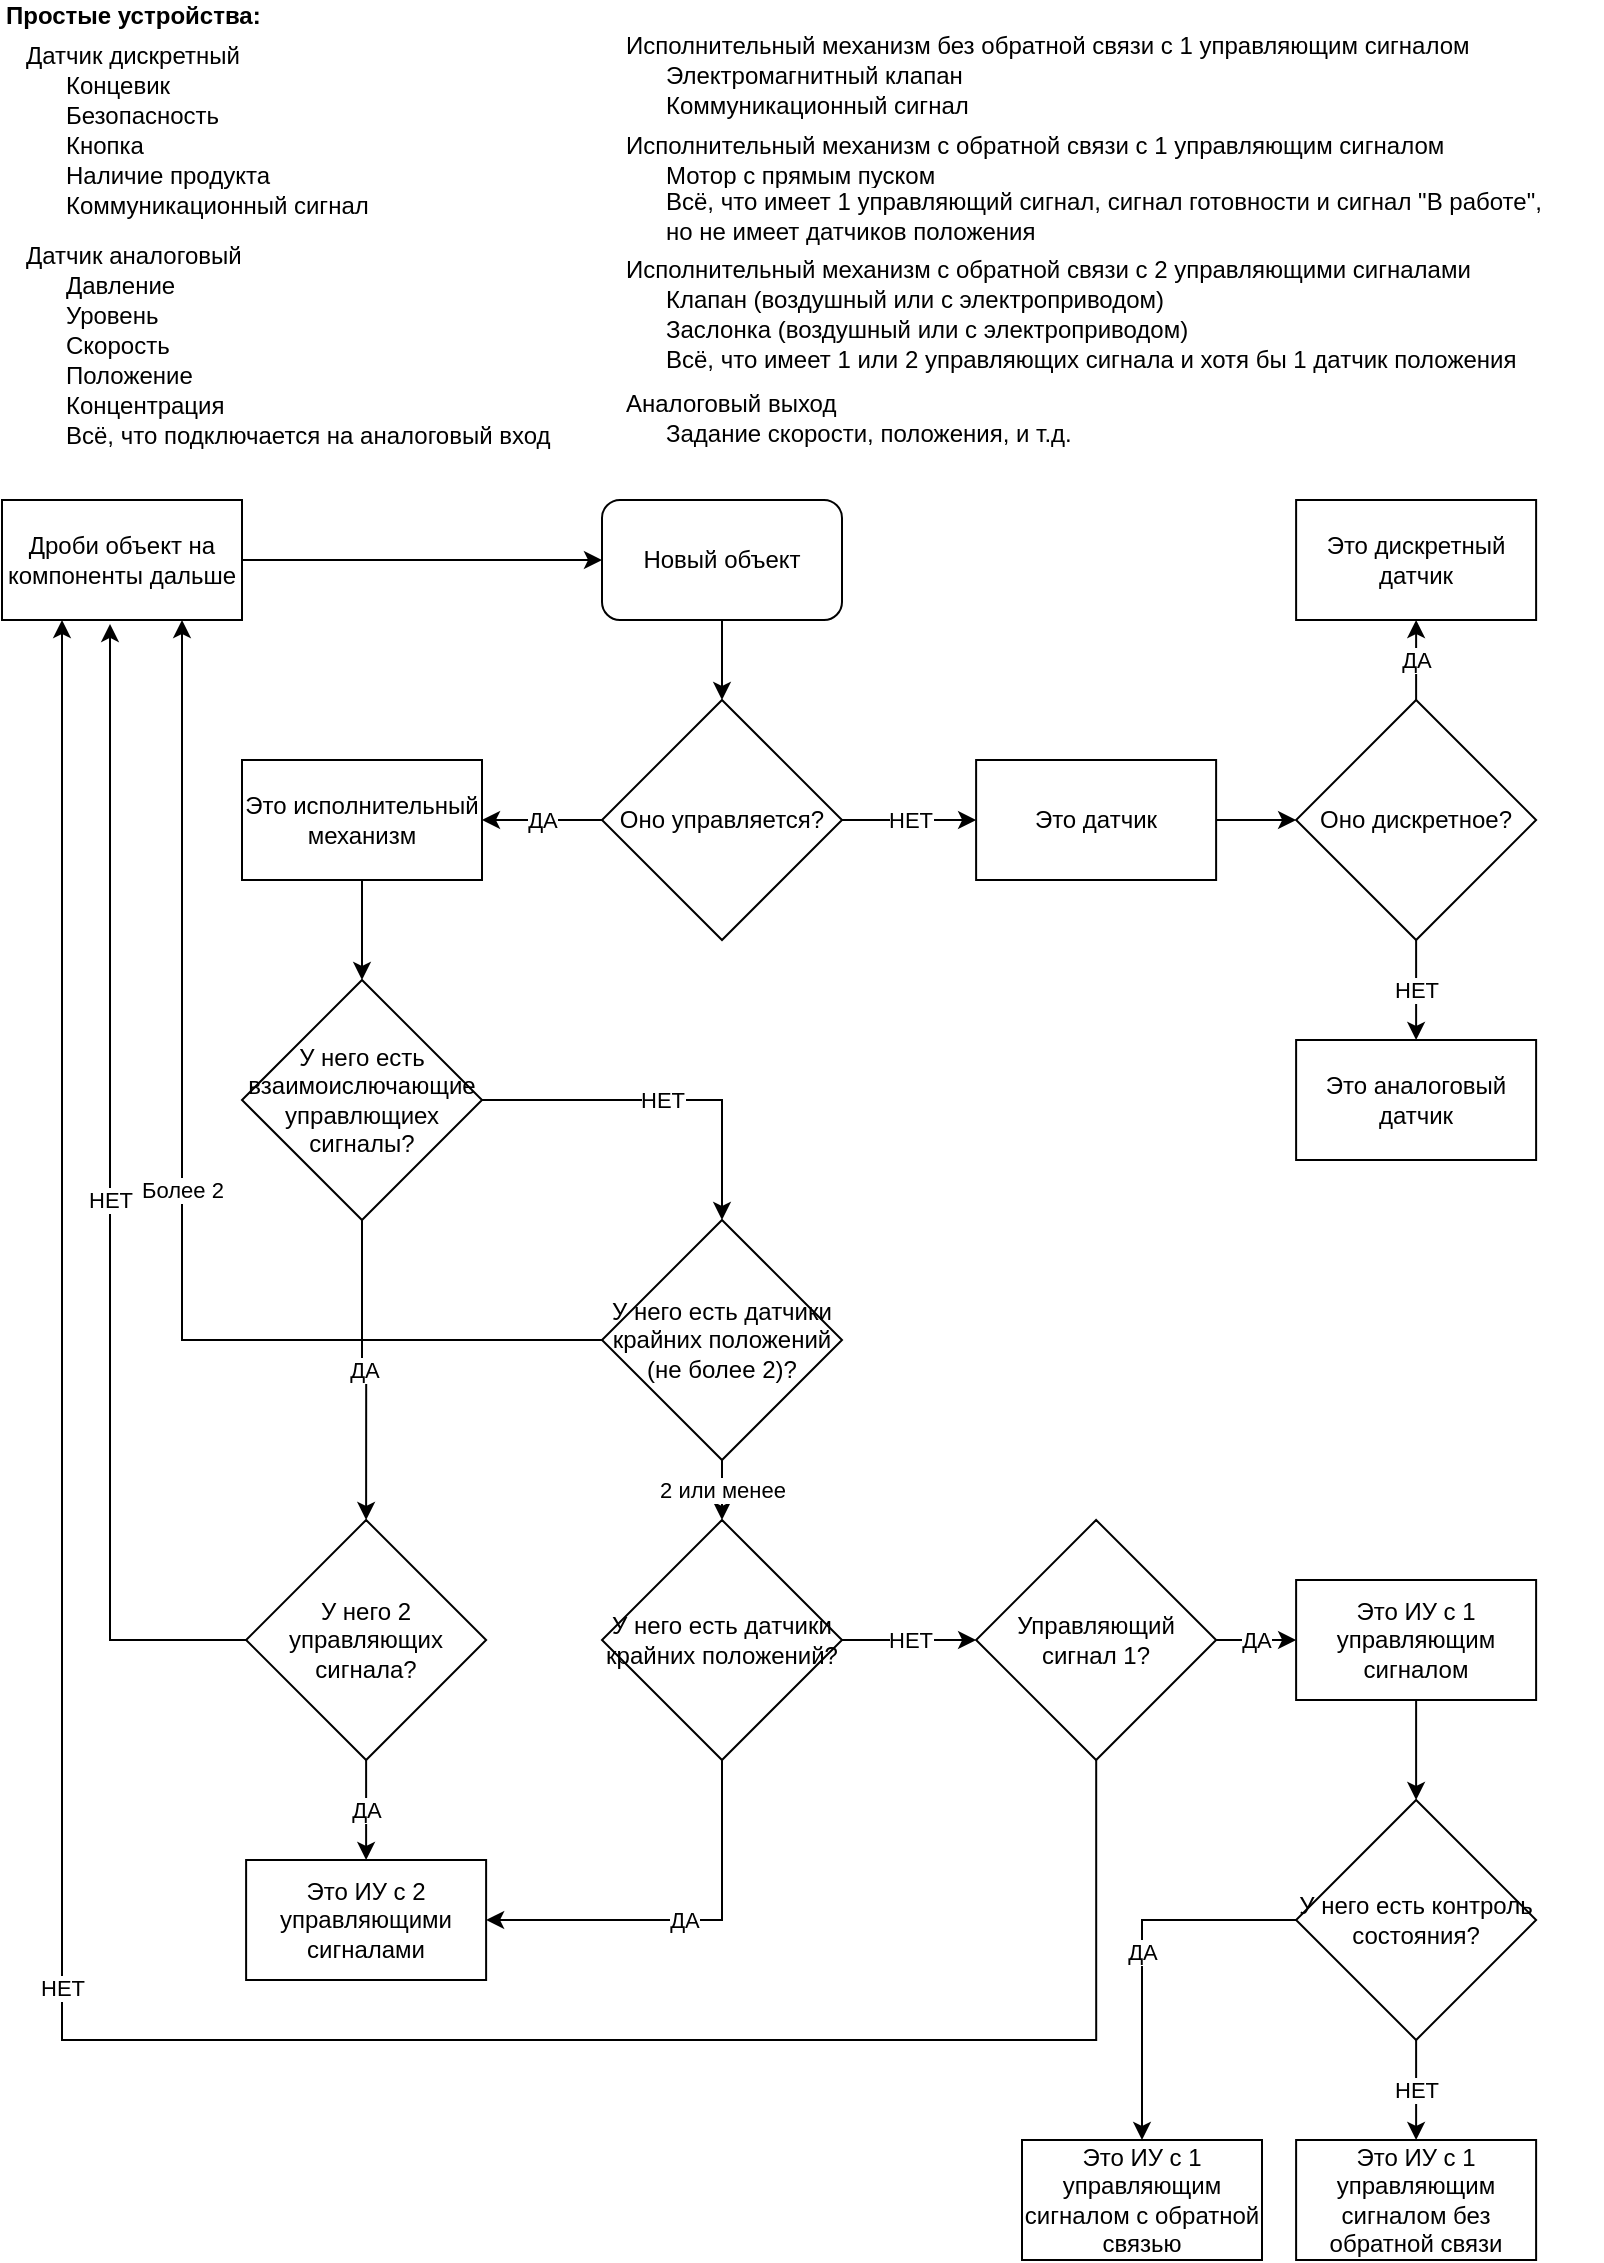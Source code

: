 <mxfile version="21.6.1" type="device">
  <diagram id="Wmt1mwH2pdih0yQbkBk0" name="Страница 1">
    <mxGraphModel dx="977" dy="564" grid="1" gridSize="10" guides="1" tooltips="1" connect="1" arrows="1" fold="1" page="1" pageScale="1" pageWidth="827" pageHeight="1169" math="0" shadow="0">
      <root>
        <mxCell id="0" />
        <mxCell id="1" parent="0" />
        <mxCell id="beBPknVEfmYA8eg16pOj-6" value="Датчик дискретный" style="text;html=1;strokeColor=none;fillColor=none;align=left;verticalAlign=middle;whiteSpace=wrap;rounded=0;shadow=0;glass=0;labelBackgroundColor=#FFFFFF;labelBorderColor=none;sketch=0;" parent="1" vertex="1">
          <mxGeometry x="30" y="20" width="150" height="15" as="geometry" />
        </mxCell>
        <mxCell id="beBPknVEfmYA8eg16pOj-7" value="Датчик аналоговый" style="text;html=1;strokeColor=none;fillColor=none;align=left;verticalAlign=middle;whiteSpace=wrap;rounded=0;shadow=0;glass=0;labelBackgroundColor=#FFFFFF;labelBorderColor=none;sketch=0;" parent="1" vertex="1">
          <mxGeometry x="30" y="120" width="150" height="15" as="geometry" />
        </mxCell>
        <mxCell id="beBPknVEfmYA8eg16pOj-8" value="Исполнительный механизм без обратной связи с 1 управляющим сигналом" style="text;html=1;strokeColor=none;fillColor=none;align=left;verticalAlign=middle;whiteSpace=wrap;rounded=0;shadow=0;glass=0;labelBackgroundColor=#FFFFFF;labelBorderColor=none;sketch=0;" parent="1" vertex="1">
          <mxGeometry x="330" y="15" width="460" height="15" as="geometry" />
        </mxCell>
        <mxCell id="beBPknVEfmYA8eg16pOj-10" value="Электромагнитный клапан" style="text;html=1;strokeColor=none;fillColor=none;align=left;verticalAlign=middle;whiteSpace=wrap;rounded=0;shadow=0;glass=0;labelBackgroundColor=#FFFFFF;labelBorderColor=none;sketch=0;" parent="1" vertex="1">
          <mxGeometry x="350" y="30" width="220" height="15" as="geometry" />
        </mxCell>
        <mxCell id="beBPknVEfmYA8eg16pOj-17" value="&lt;b&gt;Простые устройства:&lt;/b&gt;" style="text;html=1;strokeColor=none;fillColor=none;align=left;verticalAlign=middle;whiteSpace=wrap;rounded=0;shadow=0;glass=0;labelBackgroundColor=#FFFFFF;labelBorderColor=none;sketch=0;" parent="1" vertex="1">
          <mxGeometry x="20" width="235" height="15" as="geometry" />
        </mxCell>
        <mxCell id="beBPknVEfmYA8eg16pOj-32" value="НЕТ" style="edgeStyle=orthogonalEdgeStyle;rounded=0;orthogonalLoop=1;jettySize=auto;html=1;entryX=0;entryY=0.5;entryDx=0;entryDy=0;" parent="1" source="beBPknVEfmYA8eg16pOj-29" target="beBPknVEfmYA8eg16pOj-30" edge="1">
          <mxGeometry relative="1" as="geometry" />
        </mxCell>
        <mxCell id="beBPknVEfmYA8eg16pOj-33" value="ДА" style="edgeStyle=orthogonalEdgeStyle;rounded=0;orthogonalLoop=1;jettySize=auto;html=1;entryX=1;entryY=0.5;entryDx=0;entryDy=0;" parent="1" source="beBPknVEfmYA8eg16pOj-29" target="beBPknVEfmYA8eg16pOj-31" edge="1">
          <mxGeometry relative="1" as="geometry" />
        </mxCell>
        <mxCell id="beBPknVEfmYA8eg16pOj-29" value="Оно управляется?" style="rhombus;whiteSpace=wrap;html=1;" parent="1" vertex="1">
          <mxGeometry x="320" y="350" width="120" height="120" as="geometry" />
        </mxCell>
        <mxCell id="beBPknVEfmYA8eg16pOj-92" style="edgeStyle=orthogonalEdgeStyle;rounded=0;orthogonalLoop=1;jettySize=auto;html=1;entryX=0;entryY=0.5;entryDx=0;entryDy=0;" parent="1" source="beBPknVEfmYA8eg16pOj-30" target="beBPknVEfmYA8eg16pOj-67" edge="1">
          <mxGeometry relative="1" as="geometry" />
        </mxCell>
        <mxCell id="beBPknVEfmYA8eg16pOj-30" value="Это датчик" style="rounded=0;whiteSpace=wrap;html=1;" parent="1" vertex="1">
          <mxGeometry x="507.06" y="380" width="120" height="60" as="geometry" />
        </mxCell>
        <mxCell id="beBPknVEfmYA8eg16pOj-74" style="edgeStyle=orthogonalEdgeStyle;rounded=0;orthogonalLoop=1;jettySize=auto;html=1;entryX=0.5;entryY=0;entryDx=0;entryDy=0;" parent="1" source="beBPknVEfmYA8eg16pOj-31" target="beBPknVEfmYA8eg16pOj-73" edge="1">
          <mxGeometry relative="1" as="geometry" />
        </mxCell>
        <mxCell id="beBPknVEfmYA8eg16pOj-31" value="Это исполнительный механизм" style="rounded=0;whiteSpace=wrap;html=1;" parent="1" vertex="1">
          <mxGeometry x="140" y="380" width="120" height="60" as="geometry" />
        </mxCell>
        <mxCell id="_rvlW08Vd1hhf7yLqxZ5-1" style="edgeStyle=orthogonalEdgeStyle;rounded=0;orthogonalLoop=1;jettySize=auto;html=1;entryX=0;entryY=0.5;entryDx=0;entryDy=0;" parent="1" source="beBPknVEfmYA8eg16pOj-38" target="beBPknVEfmYA8eg16pOj-39" edge="1">
          <mxGeometry relative="1" as="geometry" />
        </mxCell>
        <mxCell id="beBPknVEfmYA8eg16pOj-38" value="Дроби объект на компоненты дальше" style="rounded=0;whiteSpace=wrap;html=1;" parent="1" vertex="1">
          <mxGeometry x="20.0" y="250" width="120" height="60" as="geometry" />
        </mxCell>
        <mxCell id="eq-mskxYq9o8EuTTGEDd-1" style="edgeStyle=orthogonalEdgeStyle;rounded=0;orthogonalLoop=1;jettySize=auto;html=1;entryX=0.5;entryY=0;entryDx=0;entryDy=0;" parent="1" source="beBPknVEfmYA8eg16pOj-39" target="beBPknVEfmYA8eg16pOj-29" edge="1">
          <mxGeometry relative="1" as="geometry" />
        </mxCell>
        <mxCell id="beBPknVEfmYA8eg16pOj-39" value="Новый объект" style="rounded=1;whiteSpace=wrap;html=1;" parent="1" vertex="1">
          <mxGeometry x="320" y="250" width="120" height="60" as="geometry" />
        </mxCell>
        <mxCell id="beBPknVEfmYA8eg16pOj-42" value="Коммуникационный сигнал" style="text;html=1;strokeColor=none;fillColor=none;align=left;verticalAlign=middle;whiteSpace=wrap;rounded=0;shadow=0;glass=0;labelBackgroundColor=#FFFFFF;labelBorderColor=none;sketch=0;" parent="1" vertex="1">
          <mxGeometry x="350" y="45" width="220" height="15" as="geometry" />
        </mxCell>
        <mxCell id="beBPknVEfmYA8eg16pOj-45" value="Исполнительный механизм с обратной связи с 1 управляющим сигналом" style="text;html=1;strokeColor=none;fillColor=none;align=left;verticalAlign=middle;whiteSpace=wrap;rounded=0;shadow=0;glass=0;labelBackgroundColor=#FFFFFF;labelBorderColor=none;sketch=0;" parent="1" vertex="1">
          <mxGeometry x="330" y="65" width="460" height="15" as="geometry" />
        </mxCell>
        <mxCell id="beBPknVEfmYA8eg16pOj-46" value="Мотор с прямым пуском" style="text;html=1;strokeColor=none;fillColor=none;align=left;verticalAlign=middle;whiteSpace=wrap;rounded=0;shadow=0;glass=0;labelBackgroundColor=#FFFFFF;labelBorderColor=none;sketch=0;" parent="1" vertex="1">
          <mxGeometry x="350" y="80" width="220" height="15" as="geometry" />
        </mxCell>
        <mxCell id="beBPknVEfmYA8eg16pOj-47" value="Всё, что имеет 1 управляющий сигнал, сигнал готовности и сигнал &quot;В работе&quot;, &lt;br&gt;но не имеет датчиков положения" style="text;html=1;strokeColor=none;fillColor=none;align=left;verticalAlign=middle;whiteSpace=wrap;rounded=0;shadow=0;glass=0;labelBackgroundColor=#FFFFFF;labelBorderColor=none;sketch=0;" parent="1" vertex="1">
          <mxGeometry x="350" y="100" width="450" height="15" as="geometry" />
        </mxCell>
        <mxCell id="beBPknVEfmYA8eg16pOj-48" value="Исполнительный механизм с обратной связи с 2 управляющими сигналами" style="text;html=1;strokeColor=none;fillColor=none;align=left;verticalAlign=middle;whiteSpace=wrap;rounded=0;shadow=0;glass=0;labelBackgroundColor=#FFFFFF;labelBorderColor=none;sketch=0;" parent="1" vertex="1">
          <mxGeometry x="330" y="127" width="460" height="15" as="geometry" />
        </mxCell>
        <mxCell id="beBPknVEfmYA8eg16pOj-49" value="Клапан (воздушный или с электроприводом)" style="text;html=1;strokeColor=none;fillColor=none;align=left;verticalAlign=middle;whiteSpace=wrap;rounded=0;shadow=0;glass=0;labelBackgroundColor=#FFFFFF;labelBorderColor=none;sketch=0;" parent="1" vertex="1">
          <mxGeometry x="350" y="142" width="300" height="15" as="geometry" />
        </mxCell>
        <mxCell id="beBPknVEfmYA8eg16pOj-50" value="Заслонка (воздушный или с электроприводом)" style="text;html=1;strokeColor=none;fillColor=none;align=left;verticalAlign=middle;whiteSpace=wrap;rounded=0;shadow=0;glass=0;labelBackgroundColor=#FFFFFF;labelBorderColor=none;sketch=0;" parent="1" vertex="1">
          <mxGeometry x="350" y="157" width="300" height="15" as="geometry" />
        </mxCell>
        <mxCell id="beBPknVEfmYA8eg16pOj-51" value="Всё, что имеет 1 или 2 управляющих сигнала и хотя бы 1 датчик положения" style="text;html=1;strokeColor=none;fillColor=none;align=left;verticalAlign=middle;whiteSpace=wrap;rounded=0;shadow=0;glass=0;labelBackgroundColor=#FFFFFF;labelBorderColor=none;sketch=0;" parent="1" vertex="1">
          <mxGeometry x="350" y="172" width="470" height="15" as="geometry" />
        </mxCell>
        <mxCell id="beBPknVEfmYA8eg16pOj-52" value="Аналоговый выход" style="text;html=1;strokeColor=none;fillColor=none;align=left;verticalAlign=middle;whiteSpace=wrap;rounded=0;shadow=0;glass=0;labelBackgroundColor=#FFFFFF;labelBorderColor=none;sketch=0;" parent="1" vertex="1">
          <mxGeometry x="330" y="194.5" width="150" height="15" as="geometry" />
        </mxCell>
        <mxCell id="beBPknVEfmYA8eg16pOj-53" value="Задание скорости, положения, и т.д." style="text;html=1;strokeColor=none;fillColor=none;align=left;verticalAlign=middle;whiteSpace=wrap;rounded=0;shadow=0;glass=0;labelBackgroundColor=#FFFFFF;labelBorderColor=none;sketch=0;" parent="1" vertex="1">
          <mxGeometry x="350" y="209.5" width="300" height="15" as="geometry" />
        </mxCell>
        <mxCell id="beBPknVEfmYA8eg16pOj-54" value="Давление" style="text;html=1;strokeColor=none;fillColor=none;align=left;verticalAlign=middle;whiteSpace=wrap;rounded=0;shadow=0;glass=0;labelBackgroundColor=#FFFFFF;labelBorderColor=none;sketch=0;" parent="1" vertex="1">
          <mxGeometry x="50" y="135" width="150" height="15" as="geometry" />
        </mxCell>
        <mxCell id="beBPknVEfmYA8eg16pOj-55" value="Уровень" style="text;html=1;strokeColor=none;fillColor=none;align=left;verticalAlign=middle;whiteSpace=wrap;rounded=0;shadow=0;glass=0;labelBackgroundColor=#FFFFFF;labelBorderColor=none;sketch=0;" parent="1" vertex="1">
          <mxGeometry x="50" y="150" width="150" height="15" as="geometry" />
        </mxCell>
        <mxCell id="beBPknVEfmYA8eg16pOj-56" value="Скорость" style="text;html=1;strokeColor=none;fillColor=none;align=left;verticalAlign=middle;whiteSpace=wrap;rounded=0;shadow=0;glass=0;labelBackgroundColor=#FFFFFF;labelBorderColor=none;sketch=0;" parent="1" vertex="1">
          <mxGeometry x="50" y="165" width="150" height="15" as="geometry" />
        </mxCell>
        <mxCell id="beBPknVEfmYA8eg16pOj-57" value="Положение" style="text;html=1;strokeColor=none;fillColor=none;align=left;verticalAlign=middle;whiteSpace=wrap;rounded=0;shadow=0;glass=0;labelBackgroundColor=#FFFFFF;labelBorderColor=none;sketch=0;" parent="1" vertex="1">
          <mxGeometry x="50" y="180" width="150" height="15" as="geometry" />
        </mxCell>
        <mxCell id="beBPknVEfmYA8eg16pOj-58" value="Концентрация" style="text;html=1;strokeColor=none;fillColor=none;align=left;verticalAlign=middle;whiteSpace=wrap;rounded=0;shadow=0;glass=0;labelBackgroundColor=#FFFFFF;labelBorderColor=none;sketch=0;" parent="1" vertex="1">
          <mxGeometry x="50" y="195" width="150" height="15" as="geometry" />
        </mxCell>
        <mxCell id="beBPknVEfmYA8eg16pOj-59" value="Всё, что подключается на аналоговый вход" style="text;html=1;strokeColor=none;fillColor=none;align=left;verticalAlign=middle;whiteSpace=wrap;rounded=0;shadow=0;glass=0;labelBackgroundColor=#FFFFFF;labelBorderColor=none;sketch=0;" parent="1" vertex="1">
          <mxGeometry x="50" y="210" width="250" height="15" as="geometry" />
        </mxCell>
        <mxCell id="beBPknVEfmYA8eg16pOj-60" value="Концевик" style="text;html=1;strokeColor=none;fillColor=none;align=left;verticalAlign=middle;whiteSpace=wrap;rounded=0;shadow=0;glass=0;labelBackgroundColor=#FFFFFF;labelBorderColor=none;sketch=0;" parent="1" vertex="1">
          <mxGeometry x="50" y="35" width="150" height="15" as="geometry" />
        </mxCell>
        <mxCell id="beBPknVEfmYA8eg16pOj-61" value="Безопасность" style="text;html=1;strokeColor=none;fillColor=none;align=left;verticalAlign=middle;whiteSpace=wrap;rounded=0;shadow=0;glass=0;labelBackgroundColor=#FFFFFF;labelBorderColor=none;sketch=0;" parent="1" vertex="1">
          <mxGeometry x="50" y="50" width="150" height="15" as="geometry" />
        </mxCell>
        <mxCell id="beBPknVEfmYA8eg16pOj-64" value="Кнопка" style="text;html=1;strokeColor=none;fillColor=none;align=left;verticalAlign=middle;whiteSpace=wrap;rounded=0;shadow=0;glass=0;labelBackgroundColor=#FFFFFF;labelBorderColor=none;sketch=0;" parent="1" vertex="1">
          <mxGeometry x="50" y="65" width="150" height="15" as="geometry" />
        </mxCell>
        <mxCell id="beBPknVEfmYA8eg16pOj-65" value="Коммуникационный сигнал" style="text;html=1;strokeColor=none;fillColor=none;align=left;verticalAlign=middle;whiteSpace=wrap;rounded=0;shadow=0;glass=0;labelBackgroundColor=#FFFFFF;labelBorderColor=none;sketch=0;" parent="1" vertex="1">
          <mxGeometry x="50" y="95" width="200" height="15" as="geometry" />
        </mxCell>
        <mxCell id="beBPknVEfmYA8eg16pOj-66" value="Наличие продукта" style="text;html=1;strokeColor=none;fillColor=none;align=left;verticalAlign=middle;whiteSpace=wrap;rounded=0;shadow=0;glass=0;labelBackgroundColor=#FFFFFF;labelBorderColor=none;sketch=0;" parent="1" vertex="1">
          <mxGeometry x="50" y="80" width="150" height="15" as="geometry" />
        </mxCell>
        <mxCell id="beBPknVEfmYA8eg16pOj-70" value="НЕТ" style="edgeStyle=orthogonalEdgeStyle;rounded=0;orthogonalLoop=1;jettySize=auto;html=1;entryX=0.5;entryY=0;entryDx=0;entryDy=0;" parent="1" source="beBPknVEfmYA8eg16pOj-67" target="beBPknVEfmYA8eg16pOj-69" edge="1">
          <mxGeometry relative="1" as="geometry" />
        </mxCell>
        <mxCell id="beBPknVEfmYA8eg16pOj-72" value="ДА" style="edgeStyle=orthogonalEdgeStyle;rounded=0;orthogonalLoop=1;jettySize=auto;html=1;entryX=0.5;entryY=1;entryDx=0;entryDy=0;" parent="1" source="beBPknVEfmYA8eg16pOj-67" target="beBPknVEfmYA8eg16pOj-71" edge="1">
          <mxGeometry relative="1" as="geometry" />
        </mxCell>
        <mxCell id="beBPknVEfmYA8eg16pOj-67" value="Оно дискретное?" style="rhombus;whiteSpace=wrap;html=1;" parent="1" vertex="1">
          <mxGeometry x="667.06" y="350" width="120" height="120" as="geometry" />
        </mxCell>
        <mxCell id="beBPknVEfmYA8eg16pOj-69" value="Это аналоговый датчик" style="rounded=0;whiteSpace=wrap;html=1;" parent="1" vertex="1">
          <mxGeometry x="667.06" y="520" width="120" height="60" as="geometry" />
        </mxCell>
        <mxCell id="beBPknVEfmYA8eg16pOj-71" value="Это дискретный датчик" style="rounded=0;whiteSpace=wrap;html=1;" parent="1" vertex="1">
          <mxGeometry x="667.06" y="250" width="120" height="60" as="geometry" />
        </mxCell>
        <mxCell id="beBPknVEfmYA8eg16pOj-81" value="ДА" style="edgeStyle=orthogonalEdgeStyle;rounded=0;orthogonalLoop=1;jettySize=auto;html=1;entryX=0.5;entryY=0;entryDx=0;entryDy=0;" parent="1" source="beBPknVEfmYA8eg16pOj-73" target="beBPknVEfmYA8eg16pOj-80" edge="1">
          <mxGeometry relative="1" as="geometry" />
        </mxCell>
        <mxCell id="beBPknVEfmYA8eg16pOj-90" value="НЕТ" style="edgeStyle=orthogonalEdgeStyle;rounded=0;orthogonalLoop=1;jettySize=auto;html=1;entryX=0.5;entryY=0;entryDx=0;entryDy=0;" parent="1" source="beBPknVEfmYA8eg16pOj-73" target="beBPknVEfmYA8eg16pOj-78" edge="1">
          <mxGeometry relative="1" as="geometry" />
        </mxCell>
        <mxCell id="beBPknVEfmYA8eg16pOj-73" value="У него есть взаимоислючающие управлющиех сигналы?" style="rhombus;whiteSpace=wrap;html=1;" parent="1" vertex="1">
          <mxGeometry x="140" y="490" width="120" height="120" as="geometry" />
        </mxCell>
        <mxCell id="ewiMDR3jDsiqDihS4YfP-7" value="Более 2" style="edgeStyle=orthogonalEdgeStyle;rounded=0;orthogonalLoop=1;jettySize=auto;html=1;entryX=0.75;entryY=1;entryDx=0;entryDy=0;" parent="1" source="beBPknVEfmYA8eg16pOj-78" target="beBPknVEfmYA8eg16pOj-38" edge="1">
          <mxGeometry relative="1" as="geometry" />
        </mxCell>
        <mxCell id="ewiMDR3jDsiqDihS4YfP-10" value="2 или менее" style="edgeStyle=orthogonalEdgeStyle;rounded=0;orthogonalLoop=1;jettySize=auto;html=1;entryX=0.5;entryY=0;entryDx=0;entryDy=0;" parent="1" source="beBPknVEfmYA8eg16pOj-78" target="ewiMDR3jDsiqDihS4YfP-9" edge="1">
          <mxGeometry relative="1" as="geometry" />
        </mxCell>
        <mxCell id="beBPknVEfmYA8eg16pOj-78" value="У него есть датчики крайних положений (не более 2)?" style="rhombus;whiteSpace=wrap;html=1;" parent="1" vertex="1">
          <mxGeometry x="320" y="610" width="120" height="120" as="geometry" />
        </mxCell>
        <mxCell id="beBPknVEfmYA8eg16pOj-89" value="ДА" style="edgeStyle=orthogonalEdgeStyle;rounded=0;orthogonalLoop=1;jettySize=auto;html=1;entryX=0.5;entryY=0;entryDx=0;entryDy=0;" parent="1" source="beBPknVEfmYA8eg16pOj-80" target="beBPknVEfmYA8eg16pOj-88" edge="1">
          <mxGeometry relative="1" as="geometry" />
        </mxCell>
        <mxCell id="beBPknVEfmYA8eg16pOj-80" value="У него 2 управляющих сигнала?" style="rhombus;whiteSpace=wrap;html=1;" parent="1" vertex="1">
          <mxGeometry x="142.06" y="760" width="120" height="120" as="geometry" />
        </mxCell>
        <mxCell id="_rvlW08Vd1hhf7yLqxZ5-2" value="НЕТ" style="edgeStyle=orthogonalEdgeStyle;rounded=0;orthogonalLoop=1;jettySize=auto;html=1;entryX=0.45;entryY=1.033;entryDx=0;entryDy=0;entryPerimeter=0;exitX=0;exitY=0.5;exitDx=0;exitDy=0;" parent="1" source="beBPknVEfmYA8eg16pOj-80" target="beBPknVEfmYA8eg16pOj-38" edge="1">
          <mxGeometry relative="1" as="geometry">
            <mxPoint x="137.06" y="720" as="sourcePoint" />
            <Array as="points">
              <mxPoint x="74.06" y="820" />
            </Array>
          </mxGeometry>
        </mxCell>
        <mxCell id="beBPknVEfmYA8eg16pOj-88" value="Это ИУ с 2 управляющими сигналами" style="rounded=0;whiteSpace=wrap;html=1;" parent="1" vertex="1">
          <mxGeometry x="142.06" y="930" width="120" height="60" as="geometry" />
        </mxCell>
        <mxCell id="eq-mskxYq9o8EuTTGEDd-3" style="edgeStyle=orthogonalEdgeStyle;rounded=0;orthogonalLoop=1;jettySize=auto;html=1;entryX=0.5;entryY=0;entryDx=0;entryDy=0;" parent="1" source="beBPknVEfmYA8eg16pOj-93" target="eq-mskxYq9o8EuTTGEDd-2" edge="1">
          <mxGeometry relative="1" as="geometry" />
        </mxCell>
        <mxCell id="beBPknVEfmYA8eg16pOj-93" value="Это ИУ с 1 управляющим сигналом" style="rounded=0;whiteSpace=wrap;html=1;" parent="1" vertex="1">
          <mxGeometry x="667.06" y="790" width="120" height="60" as="geometry" />
        </mxCell>
        <mxCell id="eq-mskxYq9o8EuTTGEDd-5" value="НЕТ" style="edgeStyle=orthogonalEdgeStyle;rounded=0;orthogonalLoop=1;jettySize=auto;html=1;entryX=0.5;entryY=0;entryDx=0;entryDy=0;" parent="1" source="eq-mskxYq9o8EuTTGEDd-2" target="eq-mskxYq9o8EuTTGEDd-4" edge="1">
          <mxGeometry relative="1" as="geometry" />
        </mxCell>
        <mxCell id="eq-mskxYq9o8EuTTGEDd-9" value="ДА" style="edgeStyle=orthogonalEdgeStyle;rounded=0;orthogonalLoop=1;jettySize=auto;html=1;entryX=0.5;entryY=0;entryDx=0;entryDy=0;" parent="1" source="eq-mskxYq9o8EuTTGEDd-2" target="eq-mskxYq9o8EuTTGEDd-6" edge="1">
          <mxGeometry relative="1" as="geometry" />
        </mxCell>
        <mxCell id="eq-mskxYq9o8EuTTGEDd-2" value="У него есть контроль состояния?" style="rhombus;whiteSpace=wrap;html=1;" parent="1" vertex="1">
          <mxGeometry x="667.06" y="900" width="120" height="120" as="geometry" />
        </mxCell>
        <mxCell id="eq-mskxYq9o8EuTTGEDd-4" value="Это ИУ с 1 управляющим сигналом без обратной связи" style="rounded=0;whiteSpace=wrap;html=1;" parent="1" vertex="1">
          <mxGeometry x="667.06" y="1070" width="120" height="60" as="geometry" />
        </mxCell>
        <mxCell id="eq-mskxYq9o8EuTTGEDd-6" value="Это ИУ с 1 управляющим сигналом с обратной связью" style="rounded=0;whiteSpace=wrap;html=1;" parent="1" vertex="1">
          <mxGeometry x="530" y="1070" width="120" height="60" as="geometry" />
        </mxCell>
        <mxCell id="ewiMDR3jDsiqDihS4YfP-11" value="ДА" style="edgeStyle=orthogonalEdgeStyle;rounded=0;orthogonalLoop=1;jettySize=auto;html=1;entryX=1;entryY=0.5;entryDx=0;entryDy=0;" parent="1" source="ewiMDR3jDsiqDihS4YfP-9" target="beBPknVEfmYA8eg16pOj-88" edge="1">
          <mxGeometry relative="1" as="geometry">
            <Array as="points">
              <mxPoint x="380.06" y="960" />
            </Array>
          </mxGeometry>
        </mxCell>
        <mxCell id="Xsk0_4cY--6OLHVg92Mi-3" value="НЕТ" style="edgeStyle=orthogonalEdgeStyle;rounded=0;orthogonalLoop=1;jettySize=auto;html=1;entryX=0;entryY=0.5;entryDx=0;entryDy=0;" parent="1" source="ewiMDR3jDsiqDihS4YfP-9" target="Xsk0_4cY--6OLHVg92Mi-2" edge="1">
          <mxGeometry relative="1" as="geometry" />
        </mxCell>
        <mxCell id="ewiMDR3jDsiqDihS4YfP-9" value="У него есть датчики крайних положений?" style="rhombus;whiteSpace=wrap;html=1;" parent="1" vertex="1">
          <mxGeometry x="320" y="760" width="120" height="120" as="geometry" />
        </mxCell>
        <mxCell id="Xsk0_4cY--6OLHVg92Mi-4" value="ДА" style="edgeStyle=orthogonalEdgeStyle;rounded=0;orthogonalLoop=1;jettySize=auto;html=1;entryX=0;entryY=0.5;entryDx=0;entryDy=0;" parent="1" source="Xsk0_4cY--6OLHVg92Mi-2" target="beBPknVEfmYA8eg16pOj-93" edge="1">
          <mxGeometry relative="1" as="geometry" />
        </mxCell>
        <mxCell id="Xsk0_4cY--6OLHVg92Mi-5" value="НЕТ" style="edgeStyle=orthogonalEdgeStyle;rounded=0;orthogonalLoop=1;jettySize=auto;html=1;entryX=0.25;entryY=1;entryDx=0;entryDy=0;" parent="1" source="Xsk0_4cY--6OLHVg92Mi-2" target="beBPknVEfmYA8eg16pOj-38" edge="1">
          <mxGeometry relative="1" as="geometry">
            <Array as="points">
              <mxPoint x="567.06" y="1020" />
              <mxPoint x="50.06" y="1020" />
            </Array>
          </mxGeometry>
        </mxCell>
        <mxCell id="Xsk0_4cY--6OLHVg92Mi-2" value="Управляющий сигнал 1?" style="rhombus;whiteSpace=wrap;html=1;" parent="1" vertex="1">
          <mxGeometry x="507.06" y="760" width="120" height="120" as="geometry" />
        </mxCell>
      </root>
    </mxGraphModel>
  </diagram>
</mxfile>
